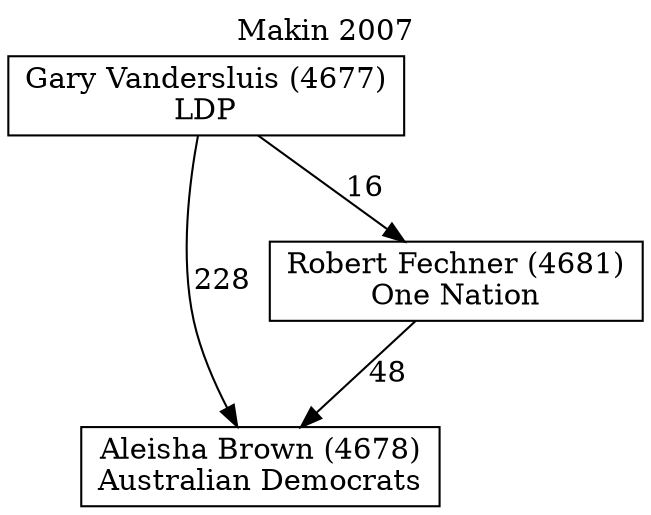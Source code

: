 // House preference flow
digraph "Aleisha Brown (4678)_Makin_2007" {
	graph [label="Makin 2007" labelloc=t mclimit=10]
	node [shape=box]
	"Aleisha Brown (4678)" [label="Aleisha Brown (4678)
Australian Democrats"]
	"Robert Fechner (4681)" [label="Robert Fechner (4681)
One Nation"]
	"Gary Vandersluis (4677)" [label="Gary Vandersluis (4677)
LDP"]
	"Robert Fechner (4681)" -> "Aleisha Brown (4678)" [label=48]
	"Gary Vandersluis (4677)" -> "Robert Fechner (4681)" [label=16]
	"Gary Vandersluis (4677)" -> "Aleisha Brown (4678)" [label=228]
}
